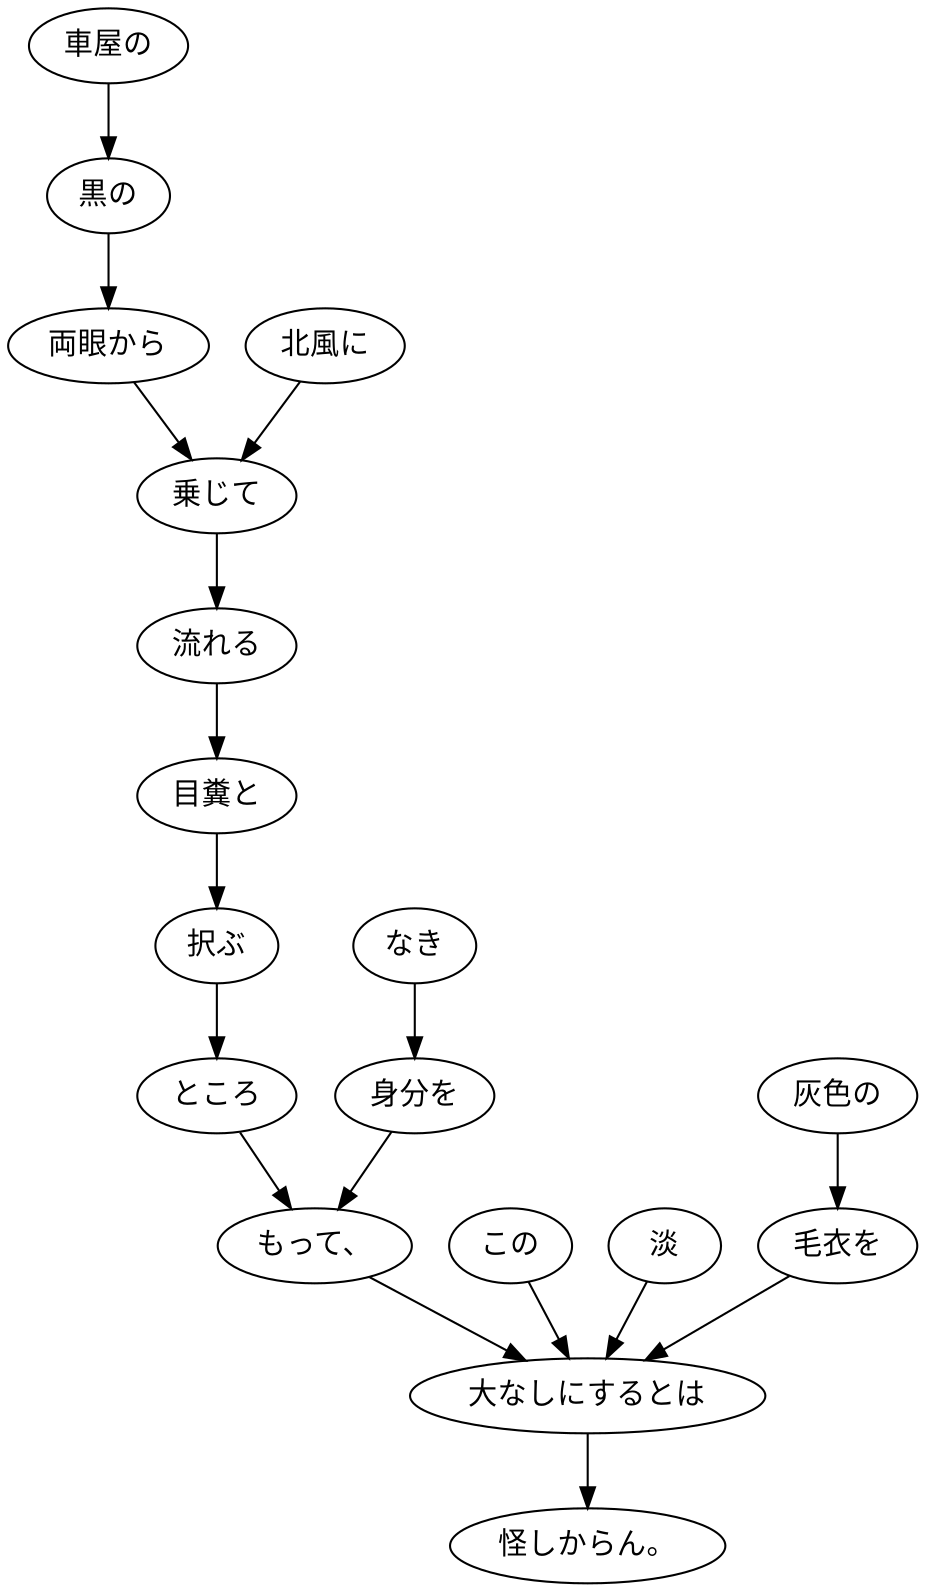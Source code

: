 digraph graph4204 {
	node0 [label="車屋の"];
	node1 [label="黒の"];
	node2 [label="両眼から"];
	node3 [label="北風に"];
	node4 [label="乗じて"];
	node5 [label="流れる"];
	node6 [label="目糞と"];
	node7 [label="択ぶ"];
	node8 [label="ところ"];
	node9 [label="なき"];
	node10 [label="身分を"];
	node11 [label="もって、"];
	node12 [label="この"];
	node13 [label="淡"];
	node14 [label="灰色の"];
	node15 [label="毛衣を"];
	node16 [label="大なしにするとは"];
	node17 [label="怪しからん。"];
	node0 -> node1;
	node1 -> node2;
	node2 -> node4;
	node3 -> node4;
	node4 -> node5;
	node5 -> node6;
	node6 -> node7;
	node7 -> node8;
	node8 -> node11;
	node9 -> node10;
	node10 -> node11;
	node11 -> node16;
	node12 -> node16;
	node13 -> node16;
	node14 -> node15;
	node15 -> node16;
	node16 -> node17;
}

